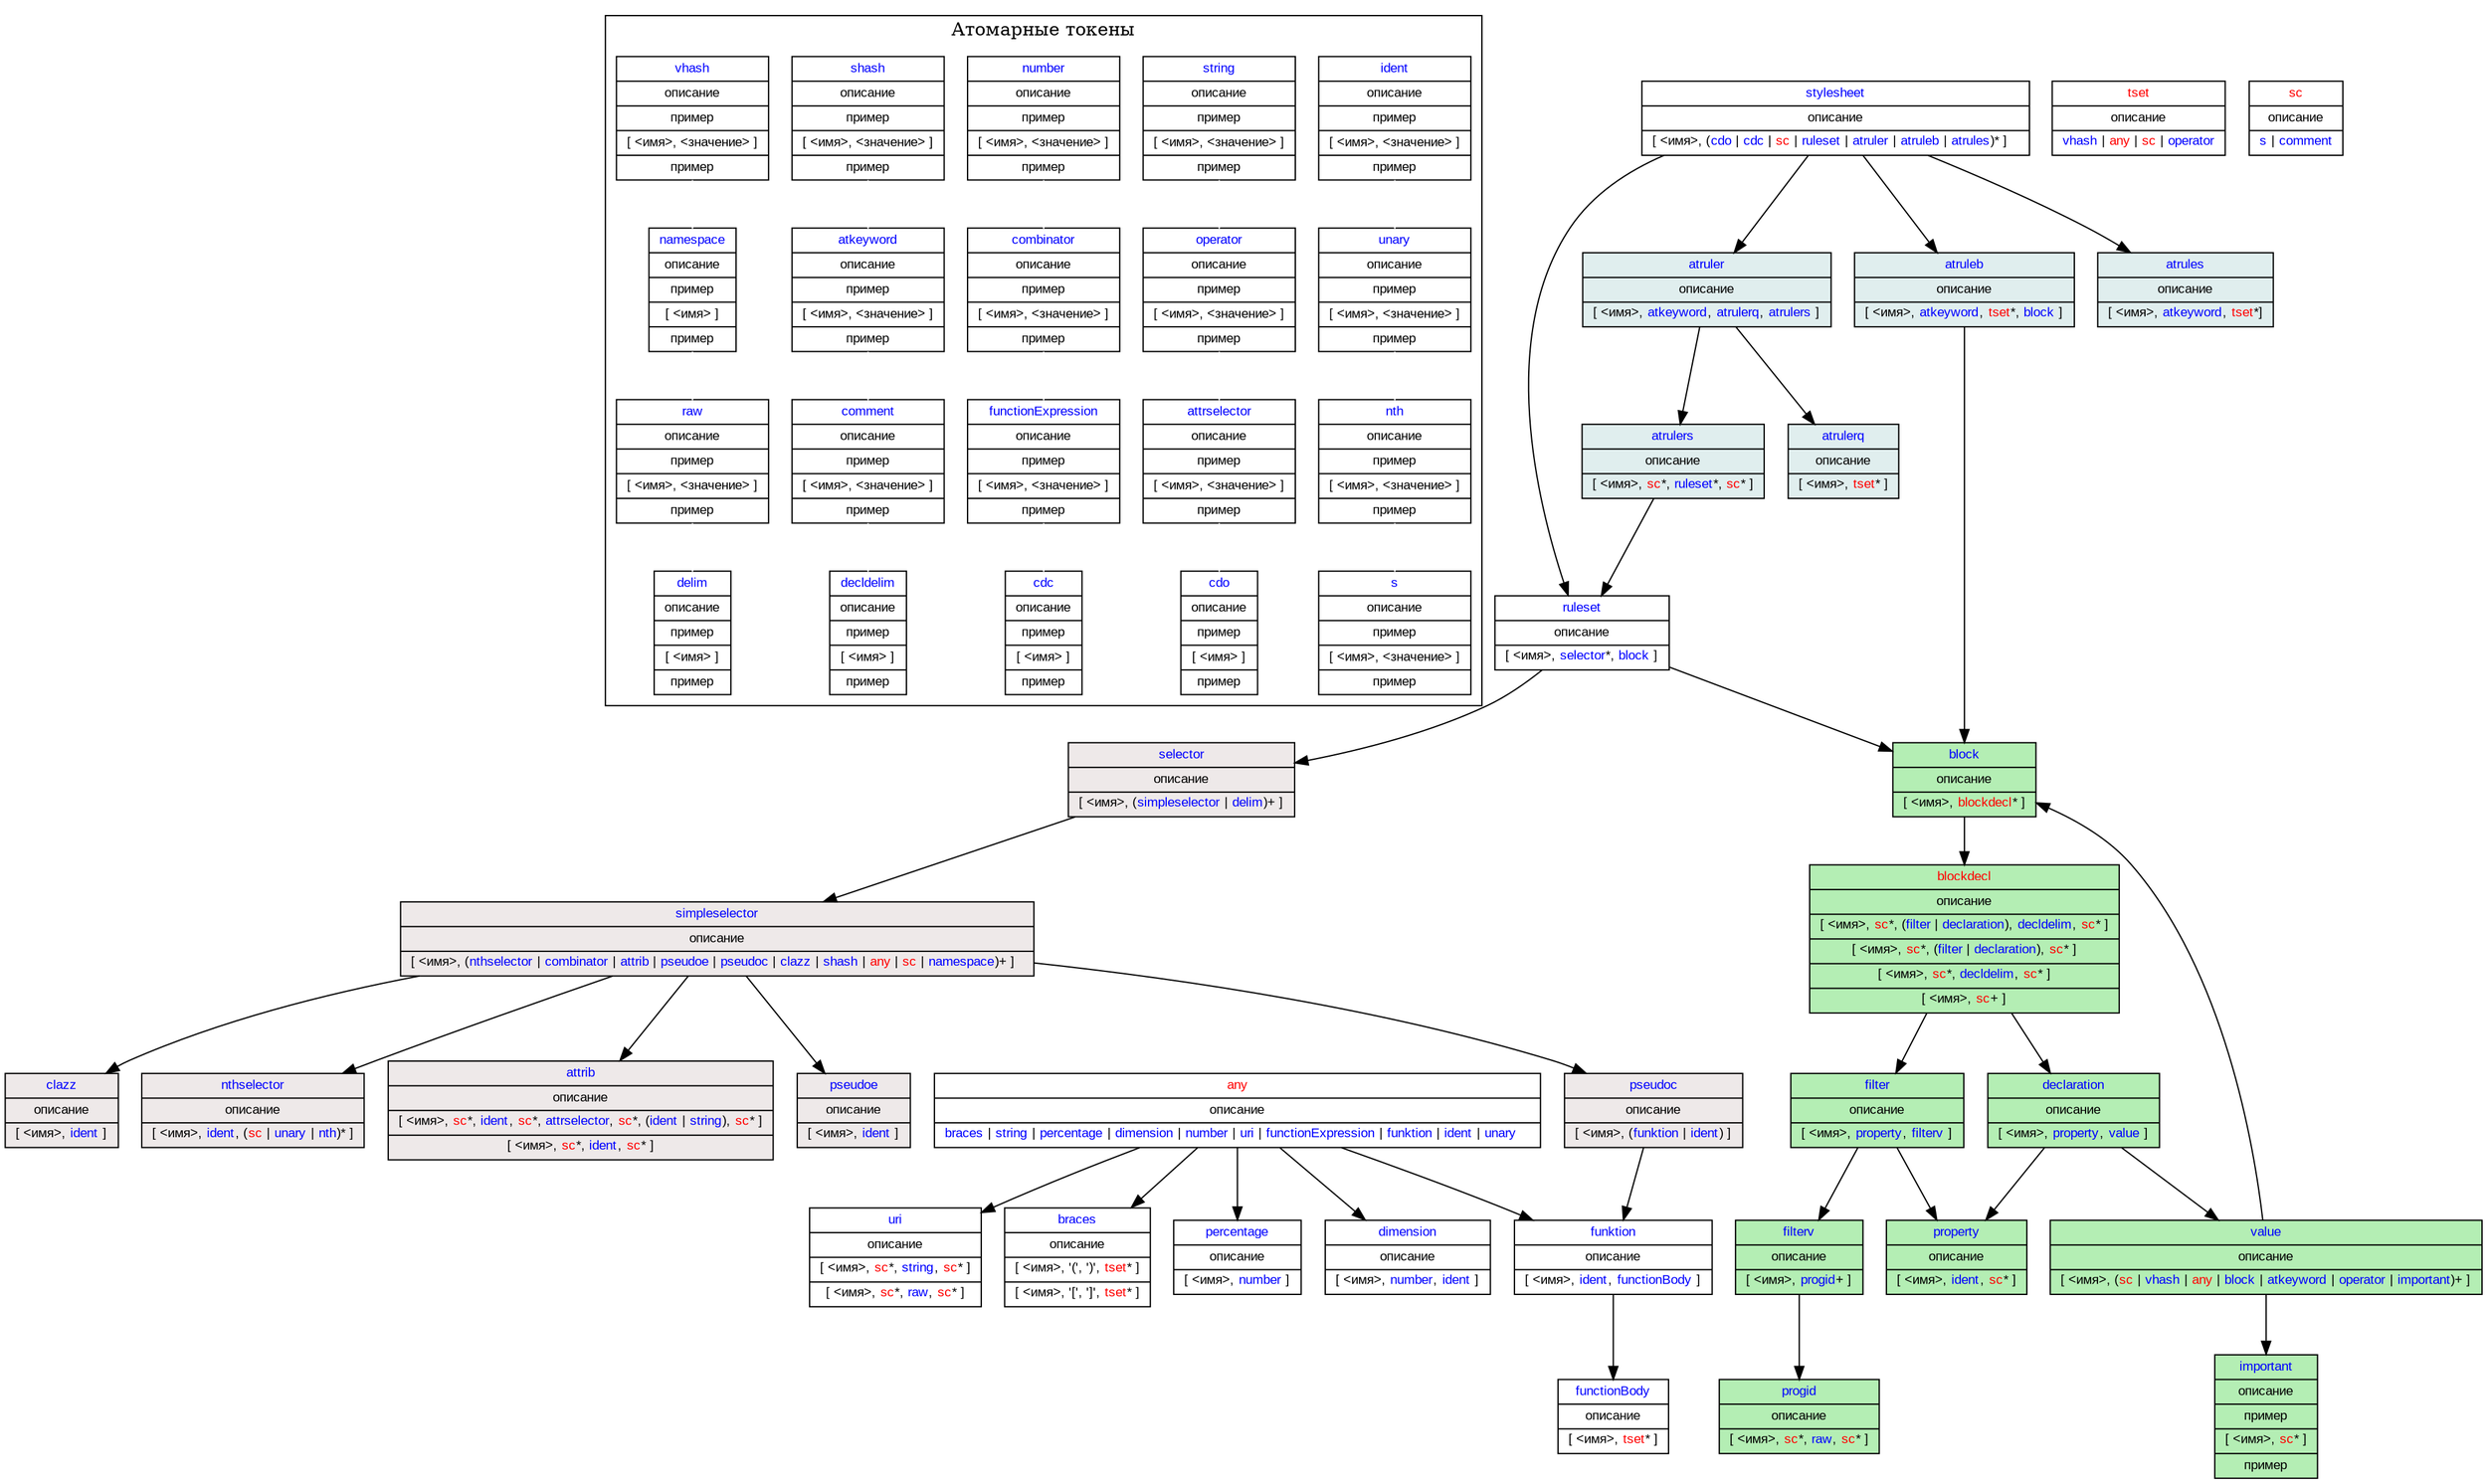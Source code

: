 digraph G {
    node[shape=record,fontsize=10.0,fontname="Arial",style=filled,fillcolor="white"];

    subgraph clusteratom {
        edge[color=white];
        label="Атомарные токены";
        ident;
        string;
        number;
        cdo;
        cdc;
        raw;
        unary;
        shash;
        vhash;
        namespace;
        combinator;
        atkeyword;
        operator;
        delim;
        decldelim;
        nth;
        attrselector;
        functionExpression;
        s;
        comment;
        { rank=same; ident; string; number; vhash; shash; }
        { rank=same; unary; operator; combinator; namespace; atkeyword; }
        { rank=same; nth; attrselector; functionExpression; raw; comment; }
        { rank=same; s; cdo; cdc; delim; decldelim; }
        ident->unary->nth->s;
        string->operator->attrselector->cdo;
        number->combinator->functionExpression->cdc;
        vhash->namespace->raw->delim;
        shash->atkeyword->comment->decldelim;
    }

    stylesheet[label=<{<FONT COLOR="blue">stylesheet</FONT>|{описание}|{[ &lt;имя&gt;, (<FONT COLOR="blue">cdo</FONT> \| <FONT COLOR="blue">cdc</FONT> \| <FONT COLOR="red">sc</FONT> \| <FONT COLOR="blue">ruleset</FONT> \| <FONT COLOR="blue">atruler</FONT> \| <FONT COLOR="blue">atruleb</FONT> \| <FONT COLOR="blue">atrules</FONT>)* ]    }}>];
    stylesheet->ruleset;
    stylesheet->atruler;
    stylesheet->atruleb;
    stylesheet->atrules;

    cdo[label=<{<FONT COLOR="blue">cdo</FONT>|{описание}|{пример}|{[ &lt;имя&gt; ]}|{пример}}>];
    cdc[label=<{<FONT COLOR="blue">cdc</FONT>|{описание}|{пример}|{[ &lt;имя&gt; ]}|{пример}}>];
    s[label=<{<FONT COLOR="blue">s</FONT>|{описание}|{пример}|{[ &lt;имя&gt;, &lt;значение&gt; ]}|{пример}}>];
    comment[label=<{<FONT COLOR="blue">comment</FONT>|{описание}|{пример}|{[ &lt;имя&gt;, &lt;значение&gt; ]}|{пример}}>];

    ruleset[label=<{<FONT COLOR="blue">ruleset</FONT>|{описание}|{[ &lt;имя&gt;, <FONT COLOR="blue">selector</FONT>*, <FONT COLOR="blue">block</FONT> ]}}>];
    ruleset->selector;
    ruleset->block;

    block[fillcolor="#B4EEB4",label=<{<FONT COLOR="blue">block</FONT>|{описание}|{[ &lt;имя&gt;, <FONT COLOR="red">blockdecl</FONT>* ]}}>];
    block->blockdecl;
    blockdecl[fillcolor="#B4EEB4",label=<{<FONT COLOR="red">blockdecl</FONT>|{описание}|{[ &lt;имя&gt;, <FONT COLOR="red">sc</FONT>*, (<FONT COLOR="blue">filter</FONT> \| <FONT COLOR="blue">declaration</FONT>), <FONT COLOR="blue">decldelim</FONT>, <FONT COLOR="red">sc</FONT>* ]}|{[ &lt;имя&gt;, <FONT COLOR="red">sc</FONT>*, (<FONT COLOR="blue">filter</FONT> \| <FONT COLOR="blue">declaration</FONT>), <FONT COLOR="red">sc</FONT>* ]}|{[ &lt;имя&gt;, <FONT COLOR="red">sc</FONT>*, <FONT COLOR="blue">decldelim</FONT>, <FONT COLOR="red">sc</FONT>* ]}|{[ &lt;имя&gt;, <FONT COLOR="red">sc</FONT>+ ]}}>];
    blockdecl->filter;
    blockdecl->declaration;
    decldelim[label=<{<FONT COLOR="blue">decldelim</FONT>|{описание}|{пример}|{[ &lt;имя&gt; ]}|{пример}}>];

    declaration[fillcolor="#B4EEB4",label=<{<FONT COLOR="blue">declaration</FONT>|{описание}|{[ &lt;имя&gt;, <FONT COLOR="blue">property</FONT>, <FONT COLOR="blue">value</FONT> ]}}>];
    declaration->property;
    declaration->value;

    property[fillcolor="#B4EEB4",label=<{<FONT COLOR="blue">property</FONT>|{описание}|{[ &lt;имя&gt;, <FONT COLOR="blue">ident</FONT>, <FONT COLOR="red">sc</FONT>* ]}}>];

    value[fillcolor="#B4EEB4",label=<{<FONT COLOR="blue">value</FONT>|{описание}|{[ &lt;имя&gt;, (<FONT COLOR="red">sc</FONT> \| <FONT COLOR="blue">vhash</FONT> \| <FONT COLOR="red">any</FONT> \| <FONT COLOR="blue">block</FONT> \| <FONT COLOR="blue">atkeyword</FONT> \| <FONT COLOR="blue">operator</FONT> \| <FONT COLOR="blue">important</FONT>)+ ]}}>];
    value->block;
    value->important;

    important[fillcolor="#B4EEB4",label=<{<FONT COLOR="blue">important</FONT>|{описание}|{пример}|{[ &lt;имя&gt;, <FONT COLOR="red">sc</FONT>* ]}|{пример}}>];

    filter[fillcolor="#B4EEB4",label=<{<FONT COLOR="blue">filter</FONT>|{описание}|{[ &lt;имя&gt;, <FONT COLOR="blue">property</FONT>, <FONT COLOR="blue">filterv</FONT> ]}}>];
    filter->property;
    filter->filterv;

    filterv[fillcolor="#B4EEB4",label=<{<FONT COLOR="blue">filterv</FONT>|{описание}|{[ &lt;имя&gt;, <FONT COLOR="blue">progid</FONT>+ ]}}>];
    filterv->progid;

    progid[fillcolor="#B4EEB4",label=<{<FONT COLOR="blue">progid</FONT>|{описание}|{[ &lt;имя&gt;, <FONT COLOR="red">sc</FONT>*, <FONT COLOR="blue">raw</FONT>, <FONT COLOR="red">sc</FONT>* ]}}>];

    selector[fillcolor="#EEE9E9",label=<{<FONT COLOR="blue">selector</FONT>|{описание}|{[ &lt;имя&gt;, (<FONT COLOR="blue">simpleselector</FONT> \| <FONT COLOR="blue">delim</FONT>)+ ]}}>];
    selector->simpleselector;

    delim[label=<{<FONT COLOR="blue">delim</FONT>|{описание}|{пример}|{[ &lt;имя&gt; ]}|{пример}}>];

    simpleselector[fillcolor="#EEE9E9",label=<{<FONT COLOR="blue">simpleselector</FONT>|{описание}|{[ &lt;имя&gt;, (<FONT COLOR="blue">nthselector</FONT> \| <FONT COLOR="blue">combinator</FONT> \| <FONT COLOR="blue">attrib</FONT> \| <FONT COLOR="blue">pseudoe</FONT> \| <FONT COLOR="blue">pseudoc</FONT> \| <FONT COLOR="blue">clazz</FONT> \| <FONT COLOR="blue">shash</FONT> \| <FONT COLOR="red">any</FONT> \| <FONT COLOR="red">sc</FONT> \| <FONT COLOR="blue">namespace</FONT>)+ ]   }}>];
    simpleselector->nthselector;
    simpleselector->attrib;
    simpleselector->pseudoe;
    simpleselector->pseudoc;
    simpleselector->clazz;

    namespace[label=<{<FONT COLOR="blue">namespace</FONT>|{описание}|{пример}|{[ &lt;имя&gt; ]}|{пример}}>];

    combinator[label=<{<FONT COLOR="blue">combinator</FONT>|{описание}|{пример}|{[ &lt;имя&gt;, &lt;значение&gt; ]}|{пример}}>];

    clazz[fillcolor="#EEE9E9",label=<{<FONT COLOR="blue">clazz</FONT>|{описание}|{[ &lt;имя&gt;, <FONT COLOR="blue">ident</FONT> ]}}>];

    pseudoe[fillcolor="#EEE9E9",label=<{<FONT COLOR="blue">pseudoe</FONT>|{описание}|{[ &lt;имя&gt;, <FONT COLOR="blue">ident</FONT> ]}}>];

    pseudoc[fillcolor="#EEE9E9",label=<{<FONT COLOR="blue">pseudoc</FONT>|{описание}|{[ &lt;имя&gt;, (<FONT COLOR="blue">funktion</FONT> \| <FONT COLOR="blue">ident</FONT>) ]}}>];
    pseudoc->funktion;

    attrib[fillcolor="#EEE9E9",label=<{<FONT COLOR="blue">attrib</FONT>|{описание}|{[ &lt;имя&gt;, <FONT COLOR="red">sc</FONT>*, <FONT COLOR="blue">ident</FONT>, <FONT COLOR="red">sc</FONT>*, <FONT COLOR="blue">attrselector</FONT>, <FONT COLOR="red">sc</FONT>*, (<FONT COLOR="blue">ident</FONT> \| <FONT COLOR="blue">string</FONT>), <FONT COLOR="red">sc</FONT>* ]}|{[ &lt;имя&gt;, <FONT COLOR="red">sc</FONT>*, <FONT COLOR="blue">ident</FONT>, <FONT COLOR="red">sc</FONT>* ]}}>];

    attrselector[label=<{<FONT COLOR="blue">attrselector</FONT>|{описание}|{пример}|{[ &lt;имя&gt;, &lt;значение&gt; ]}|{пример}}>];

    nthselector[fillcolor="#EEE9E9",label=<{<FONT COLOR="blue">nthselector</FONT>|{описание}|{[ &lt;имя&gt;, <FONT COLOR="blue">ident</FONT>, (<FONT COLOR="red">sc</FONT> \| <FONT COLOR="blue">unary</FONT> \| <FONT COLOR="blue">nth</FONT>)* ]}}>];
    nth[label=<{<FONT COLOR="blue">nth</FONT>|{описание}|{пример}|{[ &lt;имя&gt;, &lt;значение&gt; ]}|{пример}}>];

    atruler[fillcolor="#E0EEEE",label=<{<FONT COLOR="blue">atruler</FONT>|{описание}|{[ &lt;имя&gt;, <FONT COLOR="blue">atkeyword</FONT>, <FONT COLOR="blue">atrulerq</FONT>, <FONT COLOR="blue">atrulers</FONT> ]}}>];
    atruleb[fillcolor="#E0EEEE",label=<{<FONT COLOR="blue">atruleb</FONT>|{описание}|{[ &lt;имя&gt;, <FONT COLOR="blue">atkeyword</FONT>, <FONT COLOR="red">tset</FONT>*, <FONT COLOR="blue">block</FONT> ]}}>];
    atrules[fillcolor="#E0EEEE",label=<{<FONT COLOR="blue">atrules</FONT>|{описание}|{[ &lt;имя&gt;, <FONT COLOR="blue">atkeyword</FONT>, <FONT COLOR="red">tset</FONT>*]}}>];

    atkeyword[label=<{<FONT COLOR="blue">atkeyword</FONT>|{описание}|{пример}|{[ &lt;имя&gt;, &lt;значение&gt; ]}|{пример}}>];
    atruler->atrulerq;
    atruler->atrulers;
    atruleb->block;

    atrulerq[fillcolor="#E0EEEE",label=<{<FONT COLOR="blue">atrulerq</FONT>|{описание}|{[ &lt;имя&gt;, <FONT COLOR="red">tset</FONT>* ]}}>];
    atrulers[fillcolor="#E0EEEE",label=<{<FONT COLOR="blue">atrulers</FONT>|{описание}|{[ &lt;имя&gt;, <FONT COLOR="red">sc</FONT>*, <FONT COLOR="blue">ruleset</FONT>*, <FONT COLOR="red">sc</FONT>* ]}}>];

    atrulers->ruleset;

    tset[label=<{<FONT COLOR="red">tset</FONT>|{описание}|{<FONT COLOR="blue">vhash</FONT> \| <FONT COLOR="red">any</FONT> \| <FONT COLOR="red">sc</FONT> \| <FONT COLOR="blue">operator</FONT>}}>];

    any[label=<{<FONT COLOR="red">any</FONT>|{описание}|{ <FONT COLOR="blue">braces</FONT> \| <FONT COLOR="blue">string</FONT> \| <FONT COLOR="blue">percentage</FONT> \| <FONT COLOR="blue">dimension</FONT> \| <FONT COLOR="blue">number</FONT> \| <FONT COLOR="blue">uri</FONT> \| <FONT COLOR="blue">functionExpression</FONT> \| <FONT COLOR="blue">funktion</FONT> \| <FONT COLOR="blue">ident</FONT> \| <FONT COLOR="blue">unary</FONT>    }}>];
    any->braces;
    any->percentage;
    any->dimension;
    any->uri;
    any->funktion;

    ident[label=<{<FONT COLOR="blue">ident</FONT>|{описание}|{пример}|{[ &lt;имя&gt;, &lt;значение&gt; ]}|{пример}}>];
    unary[label=<{<FONT COLOR="blue">unary</FONT>|{описание}|{пример}|{[ &lt;имя&gt;, &lt;значение&gt; ]}|{пример}}>];
    number[label=<{<FONT COLOR="blue">number</FONT>|{описание}|{пример}|{[ &lt;имя&gt;, &lt;значение&gt; ]}|{пример}}>];
    string[label=<{<FONT COLOR="blue">string</FONT>|{описание}|{пример}|{[ &lt;имя&gt;, &lt;значение&gt; ]}|{пример}}>];
    vhash[label=<{<FONT COLOR="blue">vhash</FONT>|{описание}|{пример}|{[ &lt;имя&gt;, &lt;значение&gt; ]}|{пример}}>];
    shash[label=<{<FONT COLOR="blue">shash</FONT>|{описание}|{пример}|{[ &lt;имя&gt;, &lt;значение&gt; ]}|{пример}}>];
    operator[label=<{<FONT COLOR="blue">operator</FONT>|{описание}|{пример}|{[ &lt;имя&gt;, &lt;значение&gt; ]}|{пример}}>];
    raw[label=<{<FONT COLOR="blue">raw</FONT>|{описание}|{пример}|{[ &lt;имя&gt;, &lt;значение&gt; ]}|{пример}}>];
    functionExpression[label=<{<FONT COLOR="blue">functionExpression</FONT>|{описание}|{пример}|{[ &lt;имя&gt;, &lt;значение&gt; ]}|{пример}}>];
    percentage[label=<{<FONT COLOR="blue">percentage</FONT>|{описание}|{[ &lt;имя&gt;, <FONT COLOR="blue">number</FONT> ]}}>];
    dimension[label=<{<FONT COLOR="blue">dimension</FONT>|{описание}|{[ &lt;имя&gt;, <FONT COLOR="blue">number</FONT>, <FONT COLOR="blue">ident</FONT> ]}}>];
    funktion[label=<{<FONT COLOR="blue">funktion</FONT>|{описание}|{[ &lt;имя&gt;, <FONT COLOR="blue">ident</FONT>, <FONT COLOR="blue">functionBody</FONT> ]}}>];
    funktion->functionBody;
    functionBody[label=<{<FONT COLOR="blue">functionBody</FONT>|{описание}|{[ &lt;имя&gt;, <FONT COLOR="red">tset</FONT>* ]}}>];
    uri[label=<{<FONT COLOR="blue">uri</FONT>|{описание}|{[ &lt;имя&gt;, <FONT COLOR="red">sc</FONT>*, <FONT COLOR="blue">string</FONT>, <FONT COLOR="red">sc</FONT>* ]}|{[ &lt;имя&gt;, <FONT COLOR="red">sc</FONT>*, <FONT COLOR="blue">raw</FONT>, <FONT COLOR="red">sc</FONT>* ]}}>];

    sc[label=<{<FONT COLOR="red">sc</FONT>|{описание}|{<FONT COLOR="blue">s</FONT> \| <FONT COLOR="blue">comment</FONT>}}>];

    braces[label=<{<FONT COLOR="blue">braces</FONT>|{описание}|{[ &lt;имя&gt;, '(', ')', <FONT COLOR="red">tset</FONT>* ]}|{[ &lt;имя&gt;, '[', ']', <FONT COLOR="red">tset</FONT>* ]}}>];
}
